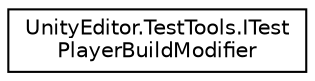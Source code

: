 digraph "Graphical Class Hierarchy"
{
 // LATEX_PDF_SIZE
  edge [fontname="Helvetica",fontsize="10",labelfontname="Helvetica",labelfontsize="10"];
  node [fontname="Helvetica",fontsize="10",shape=record];
  rankdir="LR";
  Node0 [label="UnityEditor.TestTools.ITest\lPlayerBuildModifier",height=0.2,width=0.4,color="black", fillcolor="white", style="filled",URL="$interface_unity_editor_1_1_test_tools_1_1_i_test_player_build_modifier.html",tooltip=" "];
}
